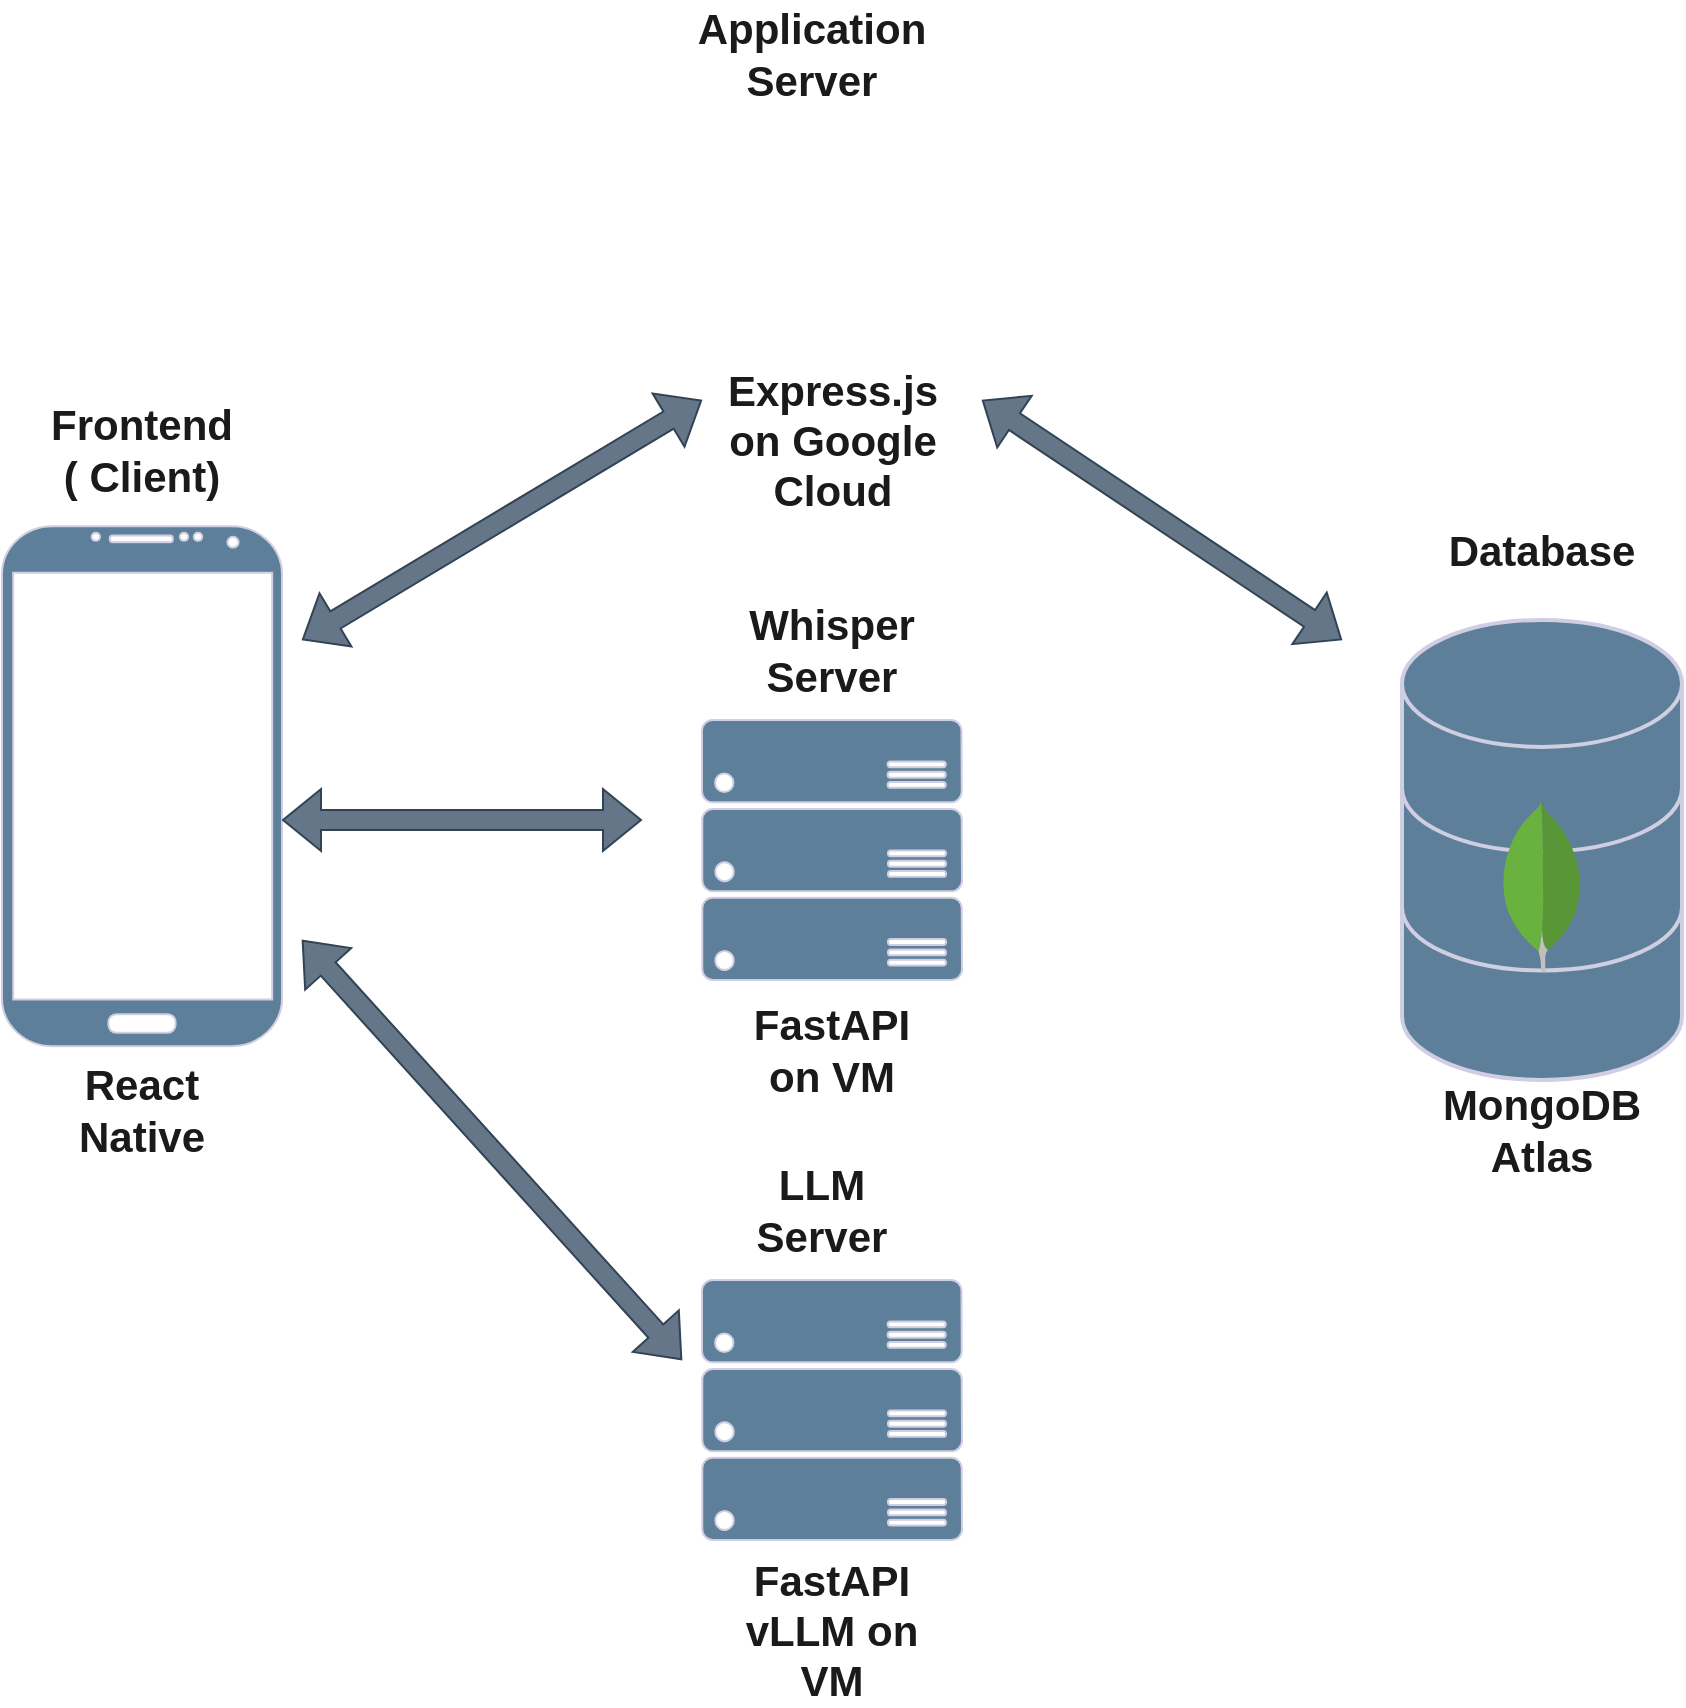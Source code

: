 <mxfile version="24.4.0" type="device">
  <diagram name="Page-1" id="yFXiGLZNQsuKM0-k-p2q">
    <mxGraphModel dx="1909" dy="2140" grid="1" gridSize="10" guides="1" tooltips="1" connect="1" arrows="1" fold="1" page="1" pageScale="1" pageWidth="850" pageHeight="1100" math="0" shadow="0">
      <root>
        <mxCell id="0" />
        <mxCell id="1" parent="0" />
        <mxCell id="TLOzMxI9XmvJv_vvaYOj-5" value="" style="verticalLabelPosition=bottom;verticalAlign=top;html=1;shadow=0;dashed=0;strokeWidth=1;shape=mxgraph.android.phone2;fillColor=#5D7F99;strokeColor=#D0CEE2;fontColor=#1A1A1A;labelBackgroundColor=none;rounded=0;" vertex="1" parent="1">
          <mxGeometry x="60" y="143.1" width="140" height="260" as="geometry" />
        </mxCell>
        <mxCell id="TLOzMxI9XmvJv_vvaYOj-8" value="" style="aspect=fixed;pointerEvents=1;shadow=0;dashed=0;html=1;strokeColor=#D0CEE2;labelPosition=center;verticalLabelPosition=bottom;verticalAlign=top;align=center;fillColor=#5D7F99;shape=mxgraph.azure.server_rack;fontColor=#1A1A1A;labelBackgroundColor=none;rounded=0;" vertex="1" parent="1">
          <mxGeometry x="410" y="240" width="130" height="130" as="geometry" />
        </mxCell>
        <mxCell id="TLOzMxI9XmvJv_vvaYOj-9" value="" style="shape=image;html=1;verticalAlign=top;verticalLabelPosition=bottom;labelBackgroundColor=none;imageAspect=0;aspect=fixed;image=https://cdn2.iconfinder.com/data/icons/whcompare-isometric-web-hosting-servers/50/cloud-server-128.png;fillColor=#5D7F99;strokeColor=#D0CEE2;fontColor=#1A1A1A;rounded=0;" vertex="1" parent="1">
          <mxGeometry x="410" y="-66.9" width="130" height="130" as="geometry" />
        </mxCell>
        <mxCell id="TLOzMxI9XmvJv_vvaYOj-15" value="" style="html=1;verticalLabelPosition=bottom;align=center;labelBackgroundColor=none;verticalAlign=top;strokeWidth=2;strokeColor=#D0CEE2;shadow=0;dashed=0;shape=mxgraph.ios7.icons.data;fillColor=#5D7F99;fontColor=#1A1A1A;rounded=0;" vertex="1" parent="1">
          <mxGeometry x="760" y="190" width="140" height="230" as="geometry" />
        </mxCell>
        <mxCell id="TLOzMxI9XmvJv_vvaYOj-18" value="" style="dashed=0;outlineConnect=0;html=1;align=center;labelPosition=center;verticalLabelPosition=bottom;verticalAlign=top;shape=mxgraph.weblogos.mongodb;labelBackgroundColor=none;fillColor=#5D7F99;strokeColor=#D0CEE2;fontColor=#1A1A1A;rounded=0;" vertex="1" parent="1">
          <mxGeometry x="809.4" y="280" width="41.2" height="86.2" as="geometry" />
        </mxCell>
        <mxCell id="TLOzMxI9XmvJv_vvaYOj-20" value="" style="aspect=fixed;pointerEvents=1;shadow=0;dashed=0;html=1;strokeColor=#D0CEE2;labelPosition=center;verticalLabelPosition=bottom;verticalAlign=top;align=center;fillColor=#5D7F99;shape=mxgraph.azure.server_rack;fontColor=#1A1A1A;labelBackgroundColor=none;rounded=0;" vertex="1" parent="1">
          <mxGeometry x="410" y="520" width="130" height="130" as="geometry" />
        </mxCell>
        <mxCell id="TLOzMxI9XmvJv_vvaYOj-21" value="" style="shape=flexArrow;endArrow=classic;startArrow=classic;html=1;rounded=0;strokeColor=#314354;labelBackgroundColor=none;fontColor=default;fillColor=#647687;" edge="1" parent="1">
          <mxGeometry width="100" height="100" relative="1" as="geometry">
            <mxPoint x="210" y="200" as="sourcePoint" />
            <mxPoint x="410" y="80" as="targetPoint" />
          </mxGeometry>
        </mxCell>
        <mxCell id="TLOzMxI9XmvJv_vvaYOj-22" value="" style="shape=flexArrow;endArrow=classic;startArrow=classic;html=1;rounded=0;strokeColor=#314354;labelBackgroundColor=none;fontColor=default;fillColor=#647687;" edge="1" parent="1">
          <mxGeometry width="100" height="100" relative="1" as="geometry">
            <mxPoint x="200" y="290" as="sourcePoint" />
            <mxPoint x="380" y="290" as="targetPoint" />
          </mxGeometry>
        </mxCell>
        <mxCell id="TLOzMxI9XmvJv_vvaYOj-23" value="&lt;b&gt;&lt;font style=&quot;font-size: 21px;&quot;&gt;React Native&lt;/font&gt;&lt;/b&gt;" style="text;html=1;align=center;verticalAlign=middle;whiteSpace=wrap;rounded=0;labelBackgroundColor=none;fontColor=#1A1A1A;" vertex="1" parent="1">
          <mxGeometry x="85" y="410" width="90" height="50" as="geometry" />
        </mxCell>
        <mxCell id="TLOzMxI9XmvJv_vvaYOj-24" value="&lt;b&gt;&lt;font style=&quot;font-size: 21px;&quot;&gt;Application Server&lt;/font&gt;&lt;/b&gt;" style="text;html=1;align=center;verticalAlign=middle;whiteSpace=wrap;rounded=0;labelBackgroundColor=none;fontColor=#1A1A1A;" vertex="1" parent="1">
          <mxGeometry x="420" y="-120" width="90" height="53.1" as="geometry" />
        </mxCell>
        <mxCell id="TLOzMxI9XmvJv_vvaYOj-25" value="&lt;b&gt;&lt;font style=&quot;font-size: 21px;&quot;&gt;Frontend ( Client)&lt;/font&gt;&lt;/b&gt;" style="text;html=1;align=center;verticalAlign=middle;whiteSpace=wrap;rounded=0;labelBackgroundColor=none;fontColor=#1A1A1A;" vertex="1" parent="1">
          <mxGeometry x="85" y="80" width="90" height="50" as="geometry" />
        </mxCell>
        <mxCell id="TLOzMxI9XmvJv_vvaYOj-26" value="&lt;b&gt;&lt;font style=&quot;font-size: 21px;&quot;&gt;Express.js on Google Cloud&lt;/font&gt;&lt;/b&gt;" style="text;html=1;align=center;verticalAlign=middle;whiteSpace=wrap;rounded=0;labelBackgroundColor=none;fontColor=#1A1A1A;" vertex="1" parent="1">
          <mxGeometry x="417.5" y="60" width="115" height="80" as="geometry" />
        </mxCell>
        <mxCell id="TLOzMxI9XmvJv_vvaYOj-27" value="&lt;b&gt;&lt;font style=&quot;font-size: 21px;&quot;&gt;Whisper Server&lt;/font&gt;&lt;/b&gt;" style="text;html=1;align=center;verticalAlign=middle;whiteSpace=wrap;rounded=0;labelBackgroundColor=none;fontColor=#1A1A1A;" vertex="1" parent="1">
          <mxGeometry x="430" y="180" width="90" height="50" as="geometry" />
        </mxCell>
        <mxCell id="TLOzMxI9XmvJv_vvaYOj-30" value="&lt;b&gt;&lt;font style=&quot;font-size: 21px;&quot;&gt;FastAPI on VM&lt;/font&gt;&lt;/b&gt;" style="text;html=1;align=center;verticalAlign=middle;whiteSpace=wrap;rounded=0;labelBackgroundColor=none;fontColor=#1A1A1A;" vertex="1" parent="1">
          <mxGeometry x="430" y="380" width="90" height="50" as="geometry" />
        </mxCell>
        <mxCell id="TLOzMxI9XmvJv_vvaYOj-35" value="&lt;span style=&quot;font-size: 21px;&quot;&gt;&lt;b&gt;LLM Server&lt;/b&gt;&lt;/span&gt;" style="text;html=1;align=center;verticalAlign=middle;whiteSpace=wrap;rounded=0;labelBackgroundColor=none;fontColor=#1A1A1A;" vertex="1" parent="1">
          <mxGeometry x="425" y="460" width="90" height="50" as="geometry" />
        </mxCell>
        <mxCell id="TLOzMxI9XmvJv_vvaYOj-36" value="&lt;span style=&quot;font-size: 21px;&quot;&gt;&lt;b&gt;FastAPI vLLM on VM&lt;/b&gt;&lt;/span&gt;" style="text;html=1;align=center;verticalAlign=middle;whiteSpace=wrap;rounded=0;labelBackgroundColor=none;fontColor=#1A1A1A;" vertex="1" parent="1">
          <mxGeometry x="430" y="670" width="90" height="50" as="geometry" />
        </mxCell>
        <mxCell id="TLOzMxI9XmvJv_vvaYOj-37" value="" style="shape=flexArrow;endArrow=classic;startArrow=classic;html=1;rounded=0;strokeColor=#314354;labelBackgroundColor=none;fontColor=default;fillColor=#647687;" edge="1" parent="1">
          <mxGeometry width="100" height="100" relative="1" as="geometry">
            <mxPoint x="210" y="350" as="sourcePoint" />
            <mxPoint x="400" y="560" as="targetPoint" />
          </mxGeometry>
        </mxCell>
        <mxCell id="TLOzMxI9XmvJv_vvaYOj-39" value="&lt;b&gt;&lt;font style=&quot;font-size: 21px;&quot;&gt;Database&lt;/font&gt;&lt;/b&gt;" style="text;html=1;align=center;verticalAlign=middle;whiteSpace=wrap;rounded=0;labelBackgroundColor=none;fontColor=#1A1A1A;" vertex="1" parent="1">
          <mxGeometry x="785" y="130" width="90" height="50" as="geometry" />
        </mxCell>
        <mxCell id="TLOzMxI9XmvJv_vvaYOj-40" value="&lt;b&gt;&lt;font style=&quot;font-size: 21px;&quot;&gt;MongoDB Atlas&lt;/font&gt;&lt;/b&gt;" style="text;html=1;align=center;verticalAlign=middle;whiteSpace=wrap;rounded=0;labelBackgroundColor=none;fontColor=#1A1A1A;" vertex="1" parent="1">
          <mxGeometry x="785" y="420" width="90" height="50" as="geometry" />
        </mxCell>
        <mxCell id="TLOzMxI9XmvJv_vvaYOj-41" value="" style="shape=flexArrow;endArrow=classic;startArrow=classic;html=1;rounded=0;strokeColor=#314354;labelBackgroundColor=none;fontColor=default;fillColor=#647687;" edge="1" parent="1">
          <mxGeometry width="100" height="100" relative="1" as="geometry">
            <mxPoint x="550" y="80" as="sourcePoint" />
            <mxPoint x="730" y="200" as="targetPoint" />
          </mxGeometry>
        </mxCell>
      </root>
    </mxGraphModel>
  </diagram>
</mxfile>
